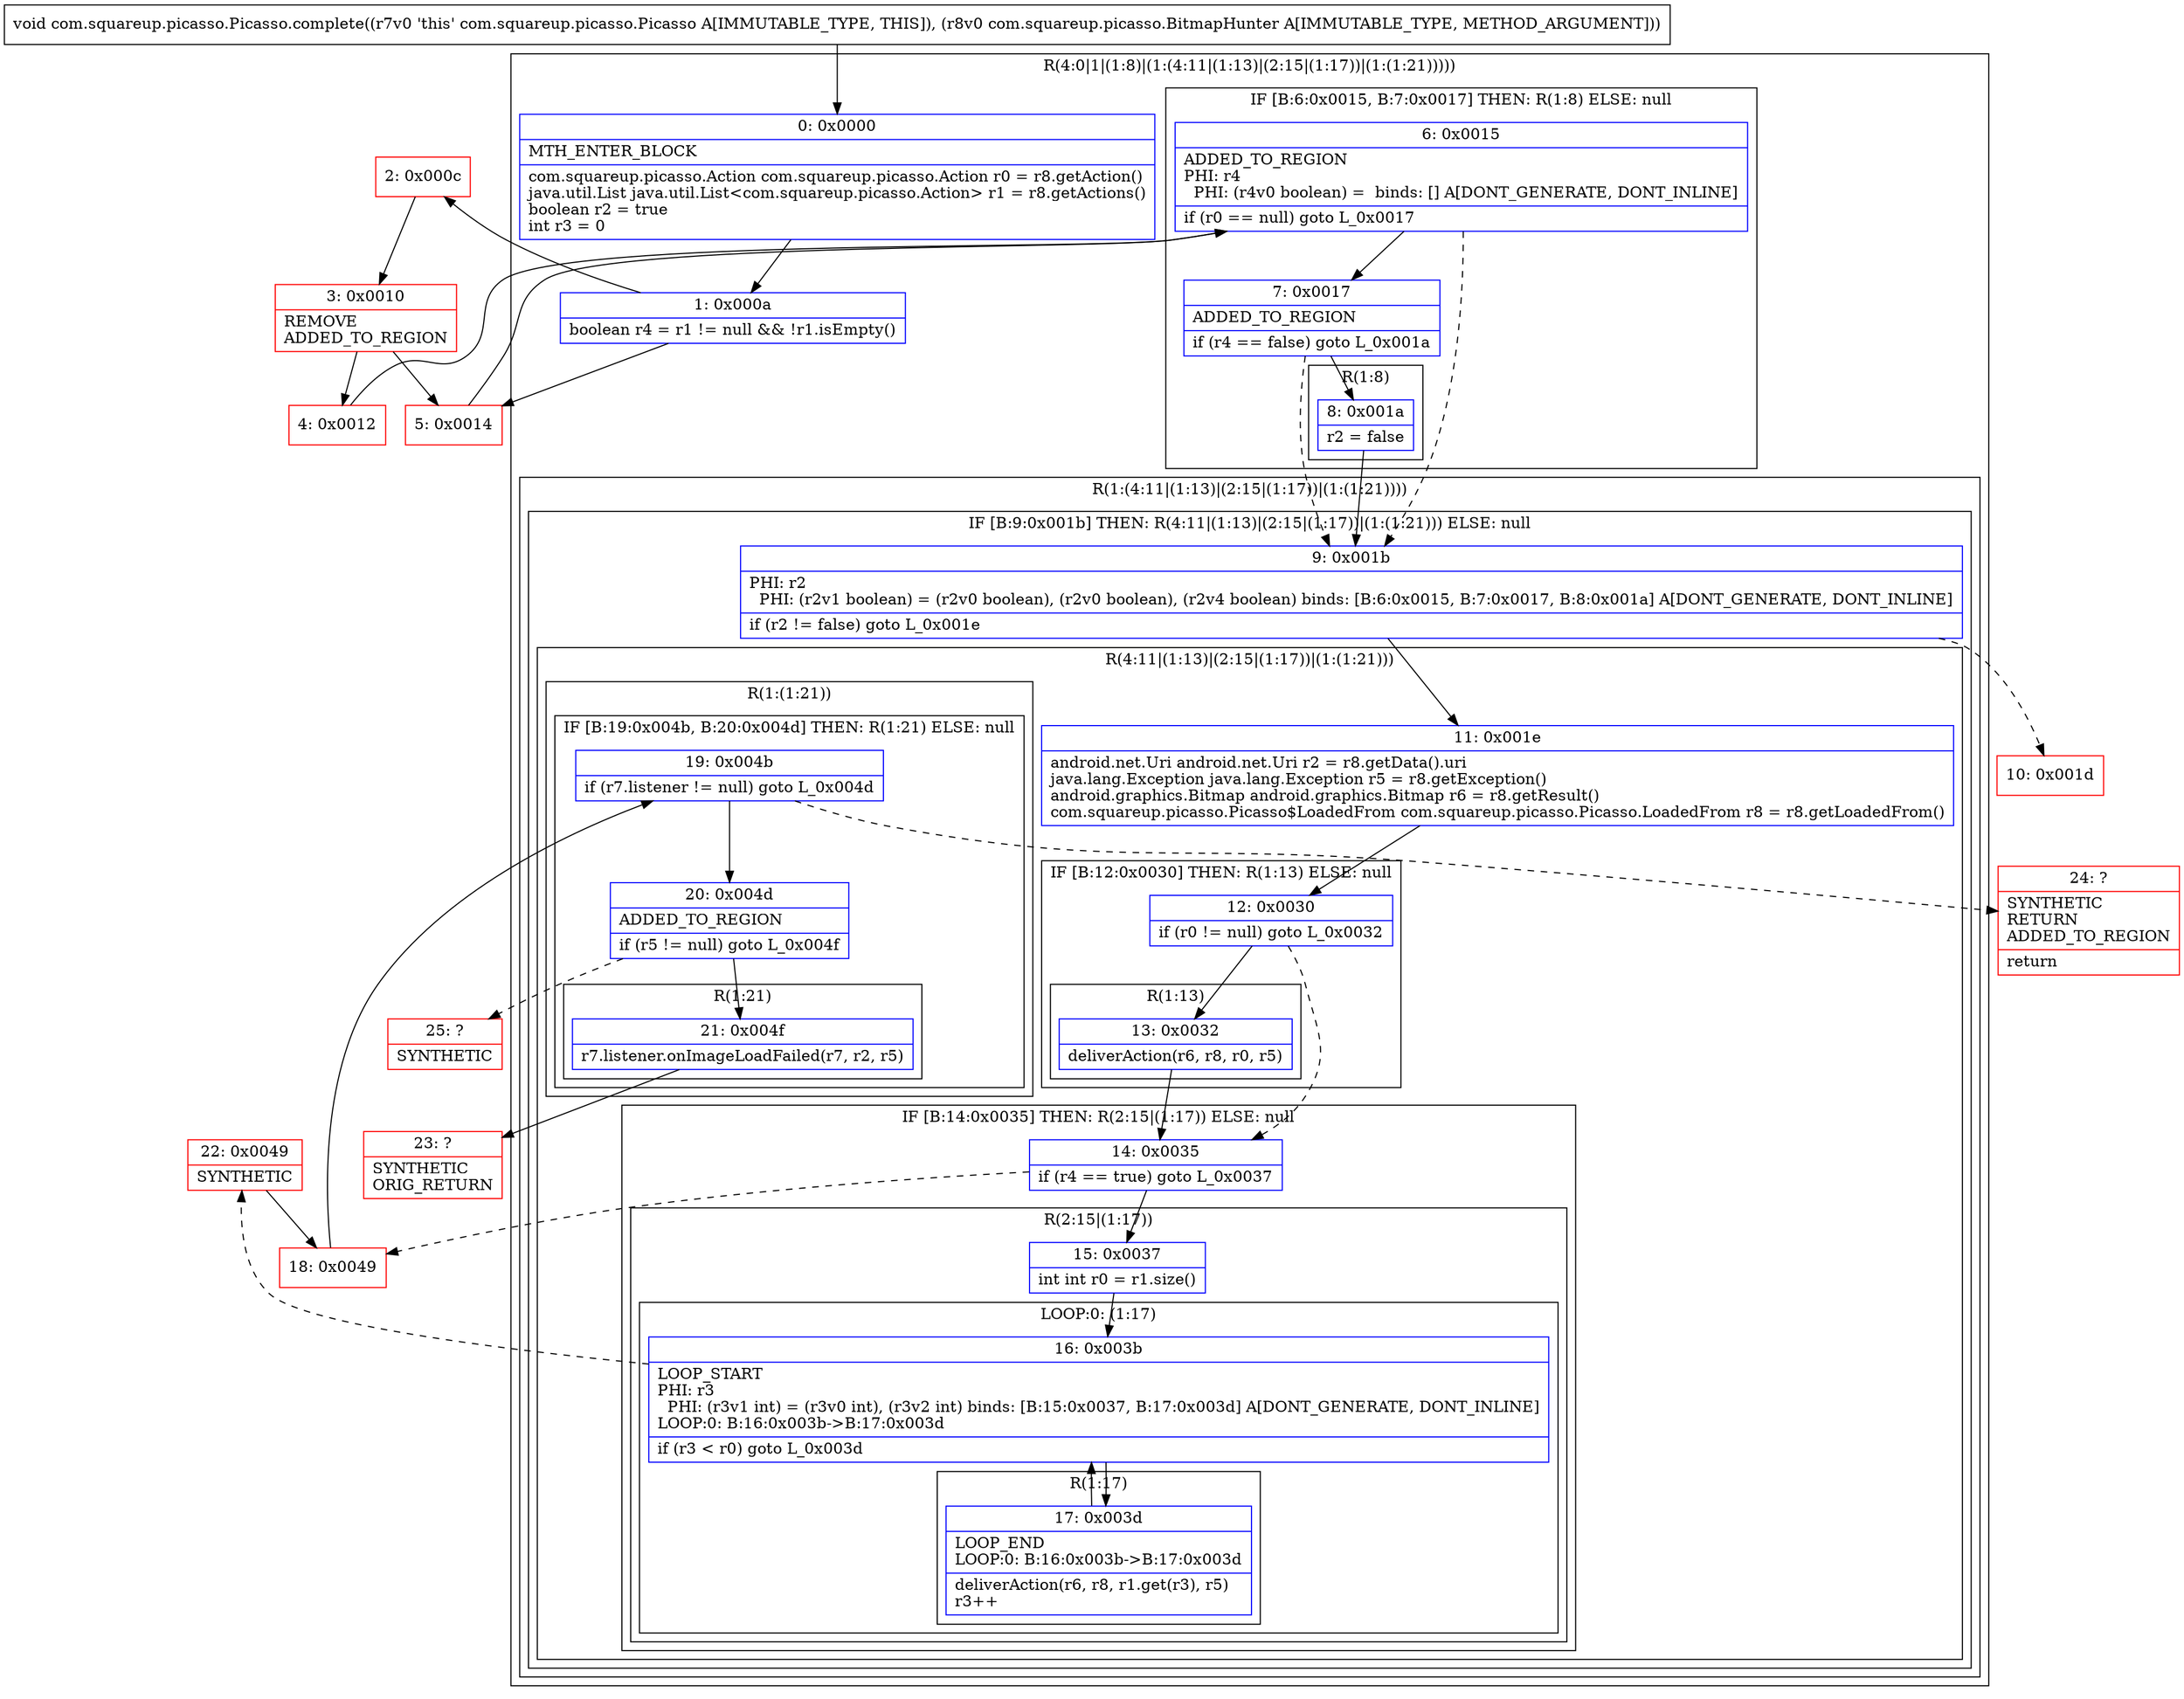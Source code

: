 digraph "CFG forcom.squareup.picasso.Picasso.complete(Lcom\/squareup\/picasso\/BitmapHunter;)V" {
subgraph cluster_Region_1999172366 {
label = "R(4:0|1|(1:8)|(1:(4:11|(1:13)|(2:15|(1:17))|(1:(1:21)))))";
node [shape=record,color=blue];
Node_0 [shape=record,label="{0\:\ 0x0000|MTH_ENTER_BLOCK\l|com.squareup.picasso.Action com.squareup.picasso.Action r0 = r8.getAction()\ljava.util.List java.util.List\<com.squareup.picasso.Action\> r1 = r8.getActions()\lboolean r2 = true\lint r3 = 0\l}"];
Node_1 [shape=record,label="{1\:\ 0x000a|boolean r4 = r1 != null && !r1.isEmpty()\l}"];
subgraph cluster_IfRegion_210039336 {
label = "IF [B:6:0x0015, B:7:0x0017] THEN: R(1:8) ELSE: null";
node [shape=record,color=blue];
Node_6 [shape=record,label="{6\:\ 0x0015|ADDED_TO_REGION\lPHI: r4 \l  PHI: (r4v0 boolean) =  binds: [] A[DONT_GENERATE, DONT_INLINE]\l|if (r0 == null) goto L_0x0017\l}"];
Node_7 [shape=record,label="{7\:\ 0x0017|ADDED_TO_REGION\l|if (r4 == false) goto L_0x001a\l}"];
subgraph cluster_Region_1929468707 {
label = "R(1:8)";
node [shape=record,color=blue];
Node_8 [shape=record,label="{8\:\ 0x001a|r2 = false\l}"];
}
}
subgraph cluster_Region_730229460 {
label = "R(1:(4:11|(1:13)|(2:15|(1:17))|(1:(1:21))))";
node [shape=record,color=blue];
subgraph cluster_IfRegion_1403348222 {
label = "IF [B:9:0x001b] THEN: R(4:11|(1:13)|(2:15|(1:17))|(1:(1:21))) ELSE: null";
node [shape=record,color=blue];
Node_9 [shape=record,label="{9\:\ 0x001b|PHI: r2 \l  PHI: (r2v1 boolean) = (r2v0 boolean), (r2v0 boolean), (r2v4 boolean) binds: [B:6:0x0015, B:7:0x0017, B:8:0x001a] A[DONT_GENERATE, DONT_INLINE]\l|if (r2 != false) goto L_0x001e\l}"];
subgraph cluster_Region_1957383224 {
label = "R(4:11|(1:13)|(2:15|(1:17))|(1:(1:21)))";
node [shape=record,color=blue];
Node_11 [shape=record,label="{11\:\ 0x001e|android.net.Uri android.net.Uri r2 = r8.getData().uri\ljava.lang.Exception java.lang.Exception r5 = r8.getException()\landroid.graphics.Bitmap android.graphics.Bitmap r6 = r8.getResult()\lcom.squareup.picasso.Picasso$LoadedFrom com.squareup.picasso.Picasso.LoadedFrom r8 = r8.getLoadedFrom()\l}"];
subgraph cluster_IfRegion_595658529 {
label = "IF [B:12:0x0030] THEN: R(1:13) ELSE: null";
node [shape=record,color=blue];
Node_12 [shape=record,label="{12\:\ 0x0030|if (r0 != null) goto L_0x0032\l}"];
subgraph cluster_Region_1135371544 {
label = "R(1:13)";
node [shape=record,color=blue];
Node_13 [shape=record,label="{13\:\ 0x0032|deliverAction(r6, r8, r0, r5)\l}"];
}
}
subgraph cluster_IfRegion_227198697 {
label = "IF [B:14:0x0035] THEN: R(2:15|(1:17)) ELSE: null";
node [shape=record,color=blue];
Node_14 [shape=record,label="{14\:\ 0x0035|if (r4 == true) goto L_0x0037\l}"];
subgraph cluster_Region_1940676320 {
label = "R(2:15|(1:17))";
node [shape=record,color=blue];
Node_15 [shape=record,label="{15\:\ 0x0037|int int r0 = r1.size()\l}"];
subgraph cluster_LoopRegion_1114602292 {
label = "LOOP:0: (1:17)";
node [shape=record,color=blue];
Node_16 [shape=record,label="{16\:\ 0x003b|LOOP_START\lPHI: r3 \l  PHI: (r3v1 int) = (r3v0 int), (r3v2 int) binds: [B:15:0x0037, B:17:0x003d] A[DONT_GENERATE, DONT_INLINE]\lLOOP:0: B:16:0x003b\-\>B:17:0x003d\l|if (r3 \< r0) goto L_0x003d\l}"];
subgraph cluster_Region_1477633807 {
label = "R(1:17)";
node [shape=record,color=blue];
Node_17 [shape=record,label="{17\:\ 0x003d|LOOP_END\lLOOP:0: B:16:0x003b\-\>B:17:0x003d\l|deliverAction(r6, r8, r1.get(r3), r5)\lr3++\l}"];
}
}
}
}
subgraph cluster_Region_1973058330 {
label = "R(1:(1:21))";
node [shape=record,color=blue];
subgraph cluster_IfRegion_895363250 {
label = "IF [B:19:0x004b, B:20:0x004d] THEN: R(1:21) ELSE: null";
node [shape=record,color=blue];
Node_19 [shape=record,label="{19\:\ 0x004b|if (r7.listener != null) goto L_0x004d\l}"];
Node_20 [shape=record,label="{20\:\ 0x004d|ADDED_TO_REGION\l|if (r5 != null) goto L_0x004f\l}"];
subgraph cluster_Region_215045319 {
label = "R(1:21)";
node [shape=record,color=blue];
Node_21 [shape=record,label="{21\:\ 0x004f|r7.listener.onImageLoadFailed(r7, r2, r5)\l}"];
}
}
}
}
}
}
}
Node_2 [shape=record,color=red,label="{2\:\ 0x000c}"];
Node_3 [shape=record,color=red,label="{3\:\ 0x0010|REMOVE\lADDED_TO_REGION\l}"];
Node_4 [shape=record,color=red,label="{4\:\ 0x0012}"];
Node_5 [shape=record,color=red,label="{5\:\ 0x0014}"];
Node_10 [shape=record,color=red,label="{10\:\ 0x001d}"];
Node_18 [shape=record,color=red,label="{18\:\ 0x0049}"];
Node_22 [shape=record,color=red,label="{22\:\ 0x0049|SYNTHETIC\l}"];
Node_23 [shape=record,color=red,label="{23\:\ ?|SYNTHETIC\lORIG_RETURN\l}"];
Node_24 [shape=record,color=red,label="{24\:\ ?|SYNTHETIC\lRETURN\lADDED_TO_REGION\l|return\l}"];
Node_25 [shape=record,color=red,label="{25\:\ ?|SYNTHETIC\l}"];
MethodNode[shape=record,label="{void com.squareup.picasso.Picasso.complete((r7v0 'this' com.squareup.picasso.Picasso A[IMMUTABLE_TYPE, THIS]), (r8v0 com.squareup.picasso.BitmapHunter A[IMMUTABLE_TYPE, METHOD_ARGUMENT])) }"];
MethodNode -> Node_0;
Node_0 -> Node_1;
Node_1 -> Node_2;
Node_1 -> Node_5;
Node_6 -> Node_7;
Node_6 -> Node_9[style=dashed];
Node_7 -> Node_8;
Node_7 -> Node_9[style=dashed];
Node_8 -> Node_9;
Node_9 -> Node_10[style=dashed];
Node_9 -> Node_11;
Node_11 -> Node_12;
Node_12 -> Node_13;
Node_12 -> Node_14[style=dashed];
Node_13 -> Node_14;
Node_14 -> Node_15;
Node_14 -> Node_18[style=dashed];
Node_15 -> Node_16;
Node_16 -> Node_17;
Node_16 -> Node_22[style=dashed];
Node_17 -> Node_16;
Node_19 -> Node_20;
Node_19 -> Node_24[style=dashed];
Node_20 -> Node_21;
Node_20 -> Node_25[style=dashed];
Node_21 -> Node_23;
Node_2 -> Node_3;
Node_3 -> Node_4;
Node_3 -> Node_5;
Node_4 -> Node_6;
Node_5 -> Node_6;
Node_18 -> Node_19;
Node_22 -> Node_18;
}

